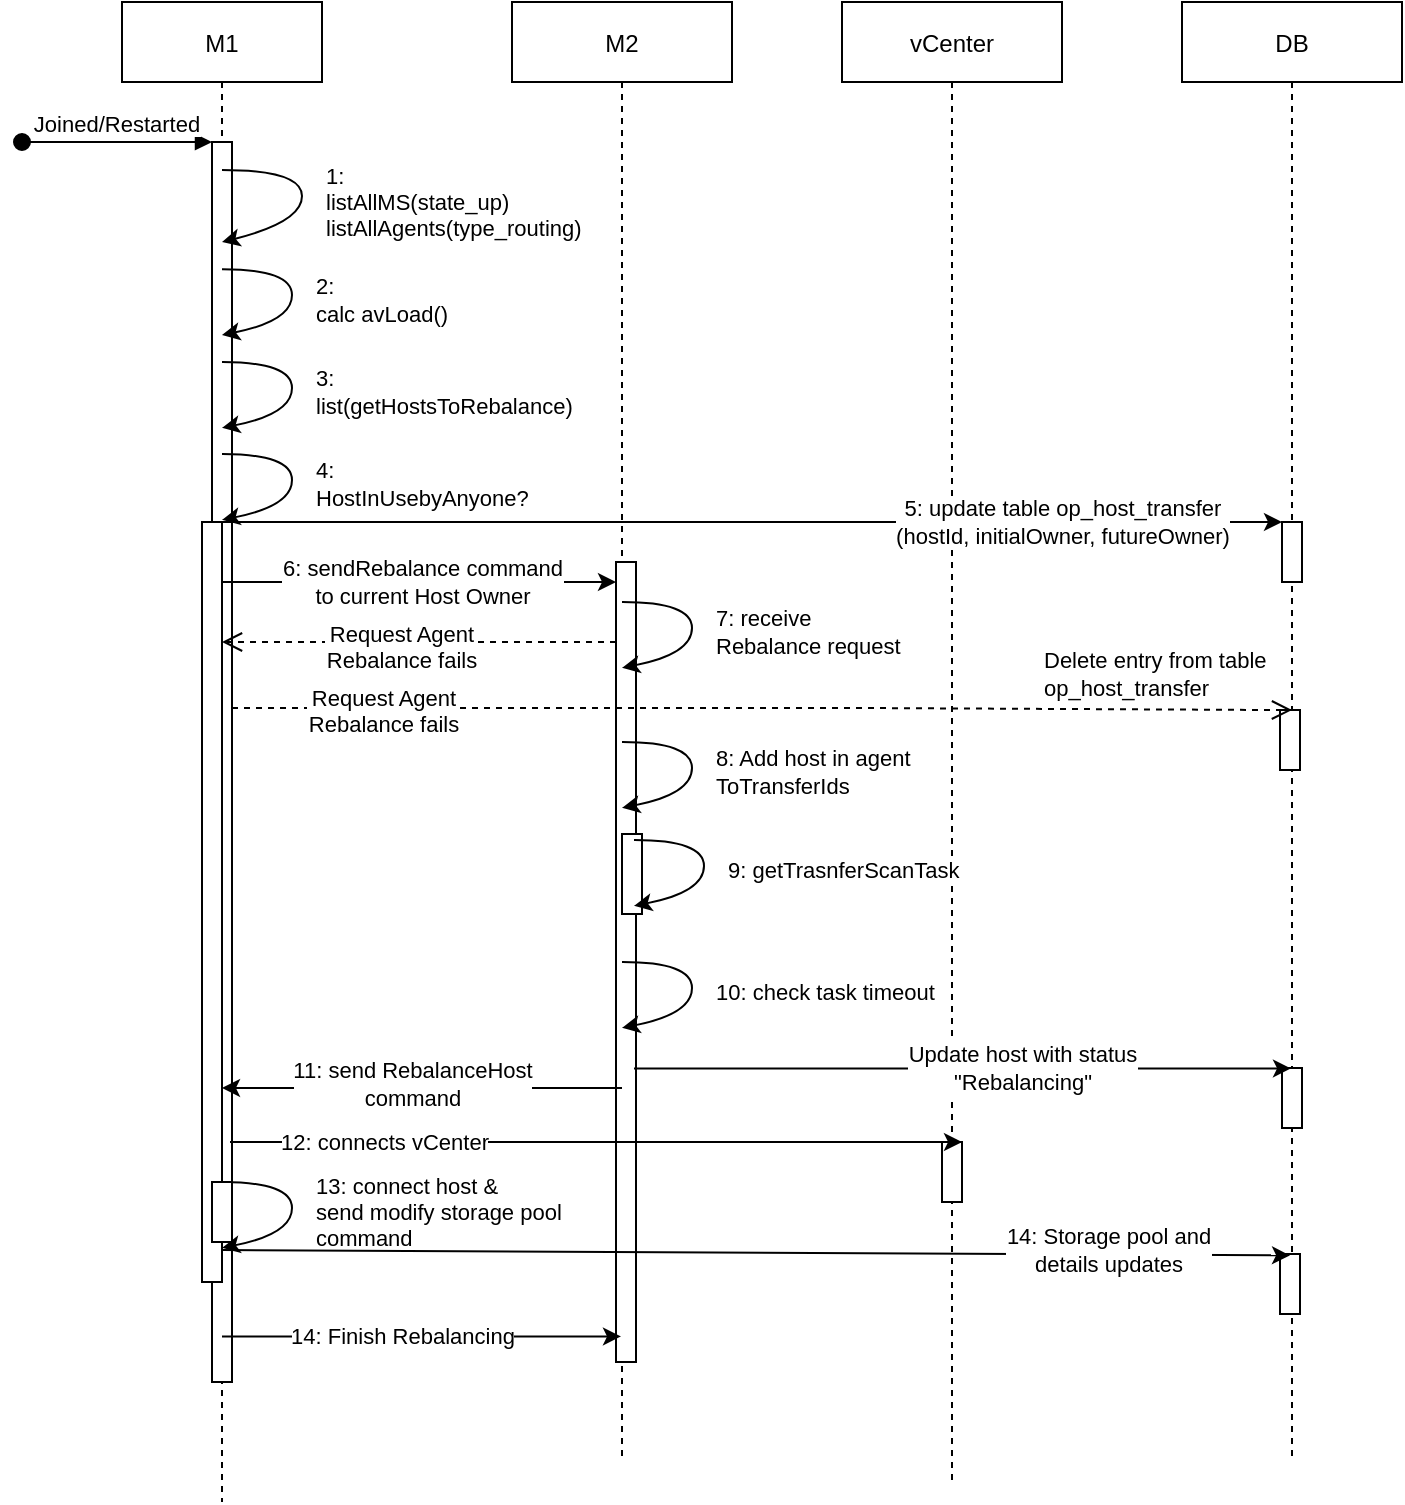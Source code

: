 <mxfile version="14.9.6" type="github" pages="4">
  <diagram id="Cs8VYSzviX3HukUYh3YY" name="Sequence">
    <mxGraphModel dx="782" dy="468" grid="1" gridSize="10" guides="1" tooltips="1" connect="1" arrows="1" fold="1" page="1" pageScale="1" pageWidth="1400" pageHeight="850" math="0" shadow="0">
      <root>
        <mxCell id="0" />
        <mxCell id="1" parent="0" />
        <mxCell id="5A1ssLU1VLZ0-FPkcArc-1" value="M1" style="shape=umlLifeline;perimeter=lifelinePerimeter;container=1;collapsible=0;recursiveResize=0;rounded=0;shadow=0;strokeWidth=1;" parent="1" vertex="1">
          <mxGeometry x="120" y="80" width="100" height="750" as="geometry" />
        </mxCell>
        <mxCell id="5A1ssLU1VLZ0-FPkcArc-2" value="" style="points=[];perimeter=orthogonalPerimeter;rounded=0;shadow=0;strokeWidth=1;" parent="5A1ssLU1VLZ0-FPkcArc-1" vertex="1">
          <mxGeometry x="45" y="70" width="10" height="620" as="geometry" />
        </mxCell>
        <mxCell id="5A1ssLU1VLZ0-FPkcArc-3" value="Joined/Restarted" style="verticalAlign=bottom;startArrow=oval;endArrow=block;startSize=8;shadow=0;strokeWidth=1;" parent="5A1ssLU1VLZ0-FPkcArc-1" target="5A1ssLU1VLZ0-FPkcArc-2" edge="1">
          <mxGeometry relative="1" as="geometry">
            <mxPoint x="-50" y="70" as="sourcePoint" />
          </mxGeometry>
        </mxCell>
        <mxCell id="5A1ssLU1VLZ0-FPkcArc-14" value="" style="curved=1;endArrow=classic;html=1;" parent="5A1ssLU1VLZ0-FPkcArc-1" edge="1">
          <mxGeometry width="50" height="50" relative="1" as="geometry">
            <mxPoint x="50" y="84" as="sourcePoint" />
            <mxPoint x="50" y="120" as="targetPoint" />
            <Array as="points">
              <mxPoint x="90" y="84" />
              <mxPoint x="90" y="110" />
            </Array>
          </mxGeometry>
        </mxCell>
        <mxCell id="5A1ssLU1VLZ0-FPkcArc-16" value="1:&lt;br&gt;&lt;div&gt;listAllMS(state_up)&lt;/div&gt;&lt;div&gt;listAllAgents(type_routing)&lt;/div&gt;" style="edgeLabel;html=1;align=left;verticalAlign=middle;resizable=0;points=[];" parent="5A1ssLU1VLZ0-FPkcArc-14" vertex="1" connectable="0">
          <mxGeometry x="0.034" y="1" relative="1" as="geometry">
            <mxPoint x="9" as="offset" />
          </mxGeometry>
        </mxCell>
        <mxCell id="5A1ssLU1VLZ0-FPkcArc-5" value="M2" style="shape=umlLifeline;perimeter=lifelinePerimeter;container=1;collapsible=0;recursiveResize=0;rounded=0;shadow=0;strokeWidth=1;" parent="1" vertex="1">
          <mxGeometry x="315" y="80" width="110" height="730" as="geometry" />
        </mxCell>
        <mxCell id="5A1ssLU1VLZ0-FPkcArc-6" value="" style="points=[];perimeter=orthogonalPerimeter;rounded=0;shadow=0;strokeWidth=1;" parent="5A1ssLU1VLZ0-FPkcArc-5" vertex="1">
          <mxGeometry x="52" y="280" width="10" height="400" as="geometry" />
        </mxCell>
        <mxCell id="5A1ssLU1VLZ0-FPkcArc-9" value="vCenter" style="shape=umlLifeline;perimeter=lifelinePerimeter;container=1;collapsible=0;recursiveResize=0;rounded=0;shadow=0;strokeWidth=1;" parent="1" vertex="1">
          <mxGeometry x="480" y="80" width="110" height="740" as="geometry" />
        </mxCell>
        <mxCell id="5A1ssLU1VLZ0-FPkcArc-10" value="" style="points=[];perimeter=orthogonalPerimeter;rounded=0;shadow=0;strokeWidth=1;" parent="5A1ssLU1VLZ0-FPkcArc-9" vertex="1">
          <mxGeometry x="50" y="570" width="10" height="30" as="geometry" />
        </mxCell>
        <mxCell id="5A1ssLU1VLZ0-FPkcArc-13" value="Request Agent &#xa;Rebalance fails" style="verticalAlign=bottom;endArrow=open;dashed=1;endSize=8;shadow=0;strokeWidth=1;entryX=0.5;entryY=0.595;entryDx=0;entryDy=0;entryPerimeter=0;" parent="1" edge="1">
          <mxGeometry x="0.086" y="18" relative="1" as="geometry">
            <mxPoint x="170" y="400.0" as="targetPoint" />
            <mxPoint x="367" y="400.0" as="sourcePoint" />
            <Array as="points" />
            <mxPoint as="offset" />
          </mxGeometry>
        </mxCell>
        <mxCell id="5A1ssLU1VLZ0-FPkcArc-17" value="" style="curved=1;endArrow=classic;html=1;exitX=1;exitY=0.074;exitDx=0;exitDy=0;exitPerimeter=0;entryX=1;entryY=0.247;entryDx=0;entryDy=0;entryPerimeter=0;" parent="1" edge="1">
          <mxGeometry width="50" height="50" relative="1" as="geometry">
            <mxPoint x="170" y="213.6" as="sourcePoint" />
            <mxPoint x="170" y="246.47" as="targetPoint" />
            <Array as="points">
              <mxPoint x="205" y="213.54" />
              <mxPoint x="205" y="239.54" />
            </Array>
          </mxGeometry>
        </mxCell>
        <mxCell id="5A1ssLU1VLZ0-FPkcArc-18" value="2:&lt;br&gt;calc avLoad()" style="edgeLabel;html=1;align=left;verticalAlign=middle;resizable=0;points=[];" parent="5A1ssLU1VLZ0-FPkcArc-17" vertex="1" connectable="0">
          <mxGeometry x="0.034" y="1" relative="1" as="geometry">
            <mxPoint x="9" as="offset" />
          </mxGeometry>
        </mxCell>
        <mxCell id="5A1ssLU1VLZ0-FPkcArc-19" value="" style="curved=1;endArrow=classic;html=1;exitX=1;exitY=0.074;exitDx=0;exitDy=0;exitPerimeter=0;entryX=1;entryY=0.247;entryDx=0;entryDy=0;entryPerimeter=0;" parent="1" edge="1">
          <mxGeometry width="50" height="50" relative="1" as="geometry">
            <mxPoint x="170" y="260.06" as="sourcePoint" />
            <mxPoint x="170" y="292.93" as="targetPoint" />
            <Array as="points">
              <mxPoint x="205" y="260" />
              <mxPoint x="205" y="286" />
            </Array>
          </mxGeometry>
        </mxCell>
        <mxCell id="5A1ssLU1VLZ0-FPkcArc-20" value="3:&lt;br&gt;list(getHostsToRebalance)" style="edgeLabel;html=1;align=left;verticalAlign=middle;resizable=0;points=[];" parent="5A1ssLU1VLZ0-FPkcArc-19" vertex="1" connectable="0">
          <mxGeometry x="0.034" y="1" relative="1" as="geometry">
            <mxPoint x="9" as="offset" />
          </mxGeometry>
        </mxCell>
        <mxCell id="5A1ssLU1VLZ0-FPkcArc-22" value="" style="curved=1;endArrow=classic;html=1;exitX=1;exitY=0.074;exitDx=0;exitDy=0;exitPerimeter=0;entryX=1;entryY=0.247;entryDx=0;entryDy=0;entryPerimeter=0;" parent="1" edge="1">
          <mxGeometry width="50" height="50" relative="1" as="geometry">
            <mxPoint x="170" y="306.06" as="sourcePoint" />
            <mxPoint x="170" y="338.93" as="targetPoint" />
            <Array as="points">
              <mxPoint x="205" y="306" />
              <mxPoint x="205" y="332" />
            </Array>
          </mxGeometry>
        </mxCell>
        <mxCell id="5A1ssLU1VLZ0-FPkcArc-23" value="4:&lt;br&gt;HostInUsebyAnyone?" style="edgeLabel;html=1;align=left;verticalAlign=middle;resizable=0;points=[];" parent="5A1ssLU1VLZ0-FPkcArc-22" vertex="1" connectable="0">
          <mxGeometry x="0.034" y="1" relative="1" as="geometry">
            <mxPoint x="9" as="offset" />
          </mxGeometry>
        </mxCell>
        <mxCell id="5A1ssLU1VLZ0-FPkcArc-24" value="" style="endArrow=classic;html=1;" parent="1" edge="1">
          <mxGeometry width="50" height="50" relative="1" as="geometry">
            <mxPoint x="170" y="340" as="sourcePoint" />
            <mxPoint x="700" y="340" as="targetPoint" />
          </mxGeometry>
        </mxCell>
        <mxCell id="5A1ssLU1VLZ0-FPkcArc-28" value="5: update table op_host_transfer&lt;br&gt;(hostId, initialOwner, futureOwner)" style="edgeLabel;html=1;align=center;verticalAlign=middle;resizable=0;points=[];" parent="5A1ssLU1VLZ0-FPkcArc-24" vertex="1" connectable="0">
          <mxGeometry x="0.215" y="-1" relative="1" as="geometry">
            <mxPoint x="98" y="-1" as="offset" />
          </mxGeometry>
        </mxCell>
        <mxCell id="5A1ssLU1VLZ0-FPkcArc-25" value="DB" style="shape=umlLifeline;perimeter=lifelinePerimeter;container=1;collapsible=0;recursiveResize=0;rounded=0;shadow=0;strokeWidth=1;" parent="1" vertex="1">
          <mxGeometry x="650" y="80" width="110" height="730" as="geometry" />
        </mxCell>
        <mxCell id="5A1ssLU1VLZ0-FPkcArc-26" value="" style="points=[];perimeter=orthogonalPerimeter;rounded=0;shadow=0;strokeWidth=1;" parent="5A1ssLU1VLZ0-FPkcArc-25" vertex="1">
          <mxGeometry x="50" y="260" width="10" height="30" as="geometry" />
        </mxCell>
        <mxCell id="QSFnijiLsQs1CvgIc9NO-3" value="" style="points=[];perimeter=orthogonalPerimeter;rounded=0;shadow=0;strokeWidth=1;" parent="5A1ssLU1VLZ0-FPkcArc-25" vertex="1">
          <mxGeometry x="49" y="626" width="10" height="30" as="geometry" />
        </mxCell>
        <mxCell id="5A1ssLU1VLZ0-FPkcArc-29" value="" style="endArrow=classic;html=1;" parent="1" target="5A1ssLU1VLZ0-FPkcArc-6" edge="1">
          <mxGeometry width="50" height="50" relative="1" as="geometry">
            <mxPoint x="170" y="370" as="sourcePoint" />
            <mxPoint x="520" y="360" as="targetPoint" />
          </mxGeometry>
        </mxCell>
        <mxCell id="5A1ssLU1VLZ0-FPkcArc-30" value="6: sendRebalance command &lt;br&gt;to current Host Owner" style="edgeLabel;html=1;align=center;verticalAlign=middle;resizable=0;points=[];" parent="5A1ssLU1VLZ0-FPkcArc-29" vertex="1" connectable="0">
          <mxGeometry x="0.215" y="-1" relative="1" as="geometry">
            <mxPoint x="-20" y="-1" as="offset" />
          </mxGeometry>
        </mxCell>
        <mxCell id="5A1ssLU1VLZ0-FPkcArc-31" value="" style="curved=1;endArrow=classic;html=1;exitX=1;exitY=0.074;exitDx=0;exitDy=0;exitPerimeter=0;entryX=1;entryY=0.247;entryDx=0;entryDy=0;entryPerimeter=0;" parent="1" edge="1">
          <mxGeometry width="50" height="50" relative="1" as="geometry">
            <mxPoint x="370" y="380.06" as="sourcePoint" />
            <mxPoint x="370" y="412.93" as="targetPoint" />
            <Array as="points">
              <mxPoint x="405" y="380" />
              <mxPoint x="405" y="406" />
            </Array>
          </mxGeometry>
        </mxCell>
        <mxCell id="5A1ssLU1VLZ0-FPkcArc-32" value="7: receive &lt;br&gt;Rebalance request" style="edgeLabel;html=1;align=left;verticalAlign=middle;resizable=0;points=[];" parent="5A1ssLU1VLZ0-FPkcArc-31" vertex="1" connectable="0">
          <mxGeometry x="0.034" y="1" relative="1" as="geometry">
            <mxPoint x="9" as="offset" />
          </mxGeometry>
        </mxCell>
        <mxCell id="5A1ssLU1VLZ0-FPkcArc-35" value="" style="curved=1;endArrow=classic;html=1;exitX=1;exitY=0.074;exitDx=0;exitDy=0;exitPerimeter=0;entryX=1;entryY=0.247;entryDx=0;entryDy=0;entryPerimeter=0;" parent="1" edge="1">
          <mxGeometry width="50" height="50" relative="1" as="geometry">
            <mxPoint x="370" y="450.06" as="sourcePoint" />
            <mxPoint x="370" y="482.93" as="targetPoint" />
            <Array as="points">
              <mxPoint x="405" y="450" />
              <mxPoint x="405" y="476" />
            </Array>
          </mxGeometry>
        </mxCell>
        <mxCell id="5A1ssLU1VLZ0-FPkcArc-36" value="8: Add host in agent&lt;br&gt;ToTransferIds" style="edgeLabel;html=1;align=left;verticalAlign=middle;resizable=0;points=[];" parent="5A1ssLU1VLZ0-FPkcArc-35" vertex="1" connectable="0">
          <mxGeometry x="0.034" y="1" relative="1" as="geometry">
            <mxPoint x="9" as="offset" />
          </mxGeometry>
        </mxCell>
        <mxCell id="5A1ssLU1VLZ0-FPkcArc-39" value="" style="points=[];perimeter=orthogonalPerimeter;rounded=0;shadow=0;strokeWidth=1;" parent="1" vertex="1">
          <mxGeometry x="370" y="496" width="10" height="40" as="geometry" />
        </mxCell>
        <mxCell id="5A1ssLU1VLZ0-FPkcArc-37" value="" style="curved=1;endArrow=classic;html=1;exitX=1;exitY=0.074;exitDx=0;exitDy=0;exitPerimeter=0;entryX=1;entryY=0.247;entryDx=0;entryDy=0;entryPerimeter=0;" parent="1" edge="1">
          <mxGeometry width="50" height="50" relative="1" as="geometry">
            <mxPoint x="370" y="560.06" as="sourcePoint" />
            <mxPoint x="370" y="592.93" as="targetPoint" />
            <Array as="points">
              <mxPoint x="405" y="560" />
              <mxPoint x="405" y="586" />
            </Array>
          </mxGeometry>
        </mxCell>
        <mxCell id="5A1ssLU1VLZ0-FPkcArc-38" value="10: check task timeout" style="edgeLabel;html=1;align=left;verticalAlign=middle;resizable=0;points=[];" parent="5A1ssLU1VLZ0-FPkcArc-37" vertex="1" connectable="0">
          <mxGeometry x="0.034" y="1" relative="1" as="geometry">
            <mxPoint x="9" as="offset" />
          </mxGeometry>
        </mxCell>
        <mxCell id="5A1ssLU1VLZ0-FPkcArc-40" value="" style="curved=1;endArrow=classic;html=1;exitX=1;exitY=0.074;exitDx=0;exitDy=0;exitPerimeter=0;entryX=1;entryY=0.247;entryDx=0;entryDy=0;entryPerimeter=0;" parent="1" edge="1">
          <mxGeometry width="50" height="50" relative="1" as="geometry">
            <mxPoint x="376" y="499.06" as="sourcePoint" />
            <mxPoint x="376" y="531.93" as="targetPoint" />
            <Array as="points">
              <mxPoint x="411" y="499" />
              <mxPoint x="411" y="525" />
            </Array>
          </mxGeometry>
        </mxCell>
        <mxCell id="5A1ssLU1VLZ0-FPkcArc-41" value="9: getTrasnferScanTask" style="edgeLabel;html=1;align=left;verticalAlign=middle;resizable=0;points=[];" parent="5A1ssLU1VLZ0-FPkcArc-40" vertex="1" connectable="0">
          <mxGeometry x="0.034" y="1" relative="1" as="geometry">
            <mxPoint x="9" as="offset" />
          </mxGeometry>
        </mxCell>
        <mxCell id="5A1ssLU1VLZ0-FPkcArc-46" value="" style="endArrow=classic;html=1;" parent="1" edge="1">
          <mxGeometry width="50" height="50" relative="1" as="geometry">
            <mxPoint x="370" y="623" as="sourcePoint" />
            <mxPoint x="170" y="623" as="targetPoint" />
          </mxGeometry>
        </mxCell>
        <mxCell id="5A1ssLU1VLZ0-FPkcArc-47" value="11: send RebalanceHost &lt;br&gt;command" style="edgeLabel;html=1;align=center;verticalAlign=middle;resizable=0;points=[];" parent="5A1ssLU1VLZ0-FPkcArc-46" vertex="1" connectable="0">
          <mxGeometry x="0.215" y="-1" relative="1" as="geometry">
            <mxPoint x="16" y="-1" as="offset" />
          </mxGeometry>
        </mxCell>
        <mxCell id="5A1ssLU1VLZ0-FPkcArc-48" value="" style="endArrow=classic;html=1;entryX=1;entryY=0;entryDx=0;entryDy=0;entryPerimeter=0;" parent="1" target="5A1ssLU1VLZ0-FPkcArc-10" edge="1">
          <mxGeometry width="50" height="50" relative="1" as="geometry">
            <mxPoint x="174" y="650" as="sourcePoint" />
            <mxPoint x="180" y="633" as="targetPoint" />
          </mxGeometry>
        </mxCell>
        <mxCell id="5A1ssLU1VLZ0-FPkcArc-49" value="12: connects vCenter" style="edgeLabel;html=1;align=center;verticalAlign=middle;resizable=0;points=[];" parent="5A1ssLU1VLZ0-FPkcArc-48" vertex="1" connectable="0">
          <mxGeometry x="0.215" y="-1" relative="1" as="geometry">
            <mxPoint x="-146" y="-1" as="offset" />
          </mxGeometry>
        </mxCell>
        <mxCell id="5A1ssLU1VLZ0-FPkcArc-51" value="" style="curved=1;endArrow=classic;html=1;exitX=1;exitY=0.074;exitDx=0;exitDy=0;exitPerimeter=0;entryX=1;entryY=0.247;entryDx=0;entryDy=0;entryPerimeter=0;" parent="1" edge="1">
          <mxGeometry width="50" height="50" relative="1" as="geometry">
            <mxPoint x="170" y="670.06" as="sourcePoint" />
            <mxPoint x="170" y="702.93" as="targetPoint" />
            <Array as="points">
              <mxPoint x="205" y="670" />
              <mxPoint x="205" y="696" />
            </Array>
          </mxGeometry>
        </mxCell>
        <mxCell id="5A1ssLU1VLZ0-FPkcArc-52" value="13: connect host &amp;amp; &lt;br&gt;send modify storage pool&lt;br&gt;command" style="edgeLabel;html=1;align=left;verticalAlign=middle;resizable=0;points=[];" parent="5A1ssLU1VLZ0-FPkcArc-51" vertex="1" connectable="0">
          <mxGeometry x="0.034" y="1" relative="1" as="geometry">
            <mxPoint x="9" as="offset" />
          </mxGeometry>
        </mxCell>
        <mxCell id="5A1ssLU1VLZ0-FPkcArc-53" value="" style="endArrow=classic;html=1;exitX=0.5;exitY=0.881;exitDx=0;exitDy=0;exitPerimeter=0;" parent="1" edge="1">
          <mxGeometry width="50" height="50" relative="1" as="geometry">
            <mxPoint x="170" y="747.22" as="sourcePoint" />
            <mxPoint x="369.5" y="747.22" as="targetPoint" />
          </mxGeometry>
        </mxCell>
        <mxCell id="5A1ssLU1VLZ0-FPkcArc-54" value="14: Finish Rebalancing" style="edgeLabel;html=1;align=center;verticalAlign=middle;resizable=0;points=[];" parent="5A1ssLU1VLZ0-FPkcArc-53" vertex="1" connectable="0">
          <mxGeometry x="0.215" y="-1" relative="1" as="geometry">
            <mxPoint x="-31" y="-1" as="offset" />
          </mxGeometry>
        </mxCell>
        <mxCell id="5A1ssLU1VLZ0-FPkcArc-57" value="" style="points=[];perimeter=orthogonalPerimeter;rounded=0;shadow=0;strokeWidth=1;" parent="1" vertex="1">
          <mxGeometry x="699" y="434" width="10" height="30" as="geometry" />
        </mxCell>
        <mxCell id="5A1ssLU1VLZ0-FPkcArc-58" value="" style="points=[];perimeter=orthogonalPerimeter;rounded=0;shadow=0;strokeWidth=1;" parent="1" vertex="1">
          <mxGeometry x="700" y="613" width="10" height="30" as="geometry" />
        </mxCell>
        <mxCell id="5A1ssLU1VLZ0-FPkcArc-42" value="" style="endArrow=classic;html=1;exitX=0.9;exitY=0.633;exitDx=0;exitDy=0;exitPerimeter=0;" parent="1" source="5A1ssLU1VLZ0-FPkcArc-6" target="5A1ssLU1VLZ0-FPkcArc-25" edge="1">
          <mxGeometry width="50" height="50" relative="1" as="geometry">
            <mxPoint x="180" y="350" as="sourcePoint" />
            <mxPoint x="710" y="350" as="targetPoint" />
          </mxGeometry>
        </mxCell>
        <mxCell id="5A1ssLU1VLZ0-FPkcArc-43" value="Update host with status&lt;br&gt;&quot;Rebalancing&quot;" style="edgeLabel;html=1;align=center;verticalAlign=middle;resizable=0;points=[];" parent="5A1ssLU1VLZ0-FPkcArc-42" vertex="1" connectable="0">
          <mxGeometry x="0.215" y="-1" relative="1" as="geometry">
            <mxPoint x="-6" y="-1" as="offset" />
          </mxGeometry>
        </mxCell>
        <mxCell id="5A1ssLU1VLZ0-FPkcArc-33" value="Request Agent &#xa;Rebalance fails" style="verticalAlign=bottom;endArrow=open;dashed=1;endSize=8;shadow=0;strokeWidth=1;entryX=0.5;entryY=0.485;entryDx=0;entryDy=0;entryPerimeter=0;" parent="1" source="5A1ssLU1VLZ0-FPkcArc-2" target="5A1ssLU1VLZ0-FPkcArc-25" edge="1">
          <mxGeometry x="-0.713" y="-17" relative="1" as="geometry">
            <mxPoint x="700" y="450" as="targetPoint" />
            <mxPoint x="377" y="410" as="sourcePoint" />
            <Array as="points">
              <mxPoint x="270" y="433" />
              <mxPoint x="350" y="433" />
              <mxPoint x="490" y="433" />
            </Array>
            <mxPoint as="offset" />
          </mxGeometry>
        </mxCell>
        <mxCell id="QSFnijiLsQs1CvgIc9NO-1" value="" style="endArrow=classic;html=1;entryX=0.491;entryY=0.853;entryDx=0;entryDy=0;entryPerimeter=0;" parent="1" edge="1">
          <mxGeometry width="50" height="50" relative="1" as="geometry">
            <mxPoint x="170" y="704" as="sourcePoint" />
            <mxPoint x="704.01" y="706.69" as="targetPoint" />
          </mxGeometry>
        </mxCell>
        <mxCell id="QSFnijiLsQs1CvgIc9NO-4" value="14: Storage pool and &lt;br&gt;details updates" style="edgeLabel;html=1;align=center;verticalAlign=middle;resizable=0;points=[];" parent="QSFnijiLsQs1CvgIc9NO-1" vertex="1" connectable="0">
          <mxGeometry x="0.659" y="2" relative="1" as="geometry">
            <mxPoint as="offset" />
          </mxGeometry>
        </mxCell>
        <mxCell id="QSFnijiLsQs1CvgIc9NO-5" value="" style="points=[];perimeter=orthogonalPerimeter;rounded=0;shadow=0;strokeWidth=1;" parent="1" vertex="1">
          <mxGeometry x="160" y="340" width="10" height="380" as="geometry" />
        </mxCell>
        <mxCell id="QSFnijiLsQs1CvgIc9NO-6" value="" style="points=[];perimeter=orthogonalPerimeter;rounded=0;shadow=0;strokeWidth=1;" parent="1" vertex="1">
          <mxGeometry x="165" y="670" width="10" height="30" as="geometry" />
        </mxCell>
        <mxCell id="PzGKEiki0Doc0siu71Vs-1" value="&lt;br&gt;" style="edgeLabel;html=1;align=center;verticalAlign=middle;resizable=0;points=[];" vertex="1" connectable="0" parent="1">
          <mxGeometry x="610" y="340" as="geometry">
            <mxPoint x="4" y="76" as="offset" />
          </mxGeometry>
        </mxCell>
        <mxCell id="PzGKEiki0Doc0siu71Vs-2" value="&lt;span style=&quot;color: rgb(0, 0, 0); font-family: helvetica; font-size: 11px; font-style: normal; font-weight: 400; letter-spacing: normal; text-align: center; text-indent: 0px; text-transform: none; word-spacing: 0px; background-color: rgb(255, 255, 255); display: inline; float: none;&quot;&gt;Delete entry from table op_host_transfer&lt;/span&gt;" style="text;whiteSpace=wrap;html=1;" vertex="1" parent="1">
          <mxGeometry x="579" y="395" width="120" height="30" as="geometry" />
        </mxCell>
      </root>
    </mxGraphModel>
  </diagram>
  <diagram id="81wG0u43Nt1SA9oSTCDu" name="VMWare_ContextInit">
    <mxGraphModel dx="782" dy="468" grid="1" gridSize="10" guides="1" tooltips="1" connect="1" arrows="1" fold="1" page="1" pageScale="1" pageWidth="1400" pageHeight="850" math="0" shadow="0">
      <root>
        <mxCell id="Qm06ELZwk0Wj_IMWL63B-0" />
        <mxCell id="Qm06ELZwk0Wj_IMWL63B-1" parent="Qm06ELZwk0Wj_IMWL63B-0" />
        <mxCell id="Qm06ELZwk0Wj_IMWL63B-2" value="M1" style="shape=umlLifeline;perimeter=lifelinePerimeter;container=1;collapsible=0;recursiveResize=0;rounded=0;shadow=0;strokeWidth=1;" parent="Qm06ELZwk0Wj_IMWL63B-1" vertex="1">
          <mxGeometry x="120" y="80" width="100" height="750" as="geometry" />
        </mxCell>
        <mxCell id="Qm06ELZwk0Wj_IMWL63B-3" value="" style="points=[];perimeter=orthogonalPerimeter;rounded=0;shadow=0;strokeWidth=1;" parent="Qm06ELZwk0Wj_IMWL63B-2" vertex="1">
          <mxGeometry x="45" y="70" width="10" height="620" as="geometry" />
        </mxCell>
        <mxCell id="Qm06ELZwk0Wj_IMWL63B-4" value="Joined/Restarted" style="verticalAlign=bottom;startArrow=oval;endArrow=block;startSize=8;shadow=0;strokeWidth=1;" parent="Qm06ELZwk0Wj_IMWL63B-2" target="Qm06ELZwk0Wj_IMWL63B-3" edge="1">
          <mxGeometry relative="1" as="geometry">
            <mxPoint x="-50" y="70" as="sourcePoint" />
          </mxGeometry>
        </mxCell>
        <mxCell id="Qm06ELZwk0Wj_IMWL63B-5" value="" style="curved=1;endArrow=classic;html=1;" parent="Qm06ELZwk0Wj_IMWL63B-2" edge="1">
          <mxGeometry width="50" height="50" relative="1" as="geometry">
            <mxPoint x="50" y="84" as="sourcePoint" />
            <mxPoint x="50" y="120" as="targetPoint" />
            <Array as="points">
              <mxPoint x="90" y="84" />
              <mxPoint x="90" y="110" />
            </Array>
          </mxGeometry>
        </mxCell>
        <mxCell id="Qm06ELZwk0Wj_IMWL63B-6" value="1:&lt;br&gt;&lt;div&gt;listAllMS(state_up)&lt;/div&gt;&lt;div&gt;listAllAgents(type_routing)&lt;/div&gt;" style="edgeLabel;html=1;align=left;verticalAlign=middle;resizable=0;points=[];" parent="Qm06ELZwk0Wj_IMWL63B-5" vertex="1" connectable="0">
          <mxGeometry x="0.034" y="1" relative="1" as="geometry">
            <mxPoint x="9" as="offset" />
          </mxGeometry>
        </mxCell>
        <mxCell id="Qm06ELZwk0Wj_IMWL63B-7" value="M2" style="shape=umlLifeline;perimeter=lifelinePerimeter;container=1;collapsible=0;recursiveResize=0;rounded=0;shadow=0;strokeWidth=1;" parent="Qm06ELZwk0Wj_IMWL63B-1" vertex="1">
          <mxGeometry x="315" y="80" width="110" height="730" as="geometry" />
        </mxCell>
        <mxCell id="Qm06ELZwk0Wj_IMWL63B-8" value="" style="points=[];perimeter=orthogonalPerimeter;rounded=0;shadow=0;strokeWidth=1;" parent="Qm06ELZwk0Wj_IMWL63B-7" vertex="1">
          <mxGeometry x="52" y="280" width="10" height="400" as="geometry" />
        </mxCell>
        <mxCell id="Qm06ELZwk0Wj_IMWL63B-9" value="vCenter" style="shape=umlLifeline;perimeter=lifelinePerimeter;container=1;collapsible=0;recursiveResize=0;rounded=0;shadow=0;strokeWidth=1;" parent="Qm06ELZwk0Wj_IMWL63B-1" vertex="1">
          <mxGeometry x="480" y="80" width="110" height="740" as="geometry" />
        </mxCell>
        <mxCell id="Qm06ELZwk0Wj_IMWL63B-10" value="" style="points=[];perimeter=orthogonalPerimeter;rounded=0;shadow=0;strokeWidth=1;fillColor=#FF0000;" parent="Qm06ELZwk0Wj_IMWL63B-9" vertex="1">
          <mxGeometry x="50" y="570" width="10" height="30" as="geometry" />
        </mxCell>
        <mxCell id="Qm06ELZwk0Wj_IMWL63B-11" value="Request Agent &#xa;Rebalance fails" style="verticalAlign=bottom;endArrow=open;dashed=1;endSize=8;shadow=0;strokeWidth=1;entryX=0.5;entryY=0.595;entryDx=0;entryDy=0;entryPerimeter=0;" parent="Qm06ELZwk0Wj_IMWL63B-1" edge="1">
          <mxGeometry x="0.086" y="18" relative="1" as="geometry">
            <mxPoint x="170" y="400.0" as="targetPoint" />
            <mxPoint x="367" y="400.0" as="sourcePoint" />
            <Array as="points" />
            <mxPoint as="offset" />
          </mxGeometry>
        </mxCell>
        <mxCell id="Qm06ELZwk0Wj_IMWL63B-12" value="" style="curved=1;endArrow=classic;html=1;exitX=1;exitY=0.074;exitDx=0;exitDy=0;exitPerimeter=0;entryX=1;entryY=0.247;entryDx=0;entryDy=0;entryPerimeter=0;" parent="Qm06ELZwk0Wj_IMWL63B-1" edge="1">
          <mxGeometry width="50" height="50" relative="1" as="geometry">
            <mxPoint x="170" y="213.6" as="sourcePoint" />
            <mxPoint x="170" y="246.47" as="targetPoint" />
            <Array as="points">
              <mxPoint x="205" y="213.54" />
              <mxPoint x="205" y="239.54" />
            </Array>
          </mxGeometry>
        </mxCell>
        <mxCell id="Qm06ELZwk0Wj_IMWL63B-13" value="2:&lt;br&gt;calc avLoad()" style="edgeLabel;html=1;align=left;verticalAlign=middle;resizable=0;points=[];" parent="Qm06ELZwk0Wj_IMWL63B-12" vertex="1" connectable="0">
          <mxGeometry x="0.034" y="1" relative="1" as="geometry">
            <mxPoint x="9" as="offset" />
          </mxGeometry>
        </mxCell>
        <mxCell id="Qm06ELZwk0Wj_IMWL63B-14" value="" style="curved=1;endArrow=classic;html=1;exitX=1;exitY=0.074;exitDx=0;exitDy=0;exitPerimeter=0;entryX=1;entryY=0.247;entryDx=0;entryDy=0;entryPerimeter=0;" parent="Qm06ELZwk0Wj_IMWL63B-1" edge="1">
          <mxGeometry width="50" height="50" relative="1" as="geometry">
            <mxPoint x="170" y="260.06" as="sourcePoint" />
            <mxPoint x="170" y="292.93" as="targetPoint" />
            <Array as="points">
              <mxPoint x="205" y="260" />
              <mxPoint x="205" y="286" />
            </Array>
          </mxGeometry>
        </mxCell>
        <mxCell id="Qm06ELZwk0Wj_IMWL63B-15" value="3:&lt;br&gt;list(getHostsToRebalance)" style="edgeLabel;html=1;align=left;verticalAlign=middle;resizable=0;points=[];" parent="Qm06ELZwk0Wj_IMWL63B-14" vertex="1" connectable="0">
          <mxGeometry x="0.034" y="1" relative="1" as="geometry">
            <mxPoint x="9" as="offset" />
          </mxGeometry>
        </mxCell>
        <mxCell id="Qm06ELZwk0Wj_IMWL63B-16" value="" style="curved=1;endArrow=classic;html=1;exitX=1;exitY=0.074;exitDx=0;exitDy=0;exitPerimeter=0;entryX=1;entryY=0.247;entryDx=0;entryDy=0;entryPerimeter=0;" parent="Qm06ELZwk0Wj_IMWL63B-1" edge="1">
          <mxGeometry width="50" height="50" relative="1" as="geometry">
            <mxPoint x="170" y="306.06" as="sourcePoint" />
            <mxPoint x="170" y="338.93" as="targetPoint" />
            <Array as="points">
              <mxPoint x="205" y="306" />
              <mxPoint x="205" y="332" />
            </Array>
          </mxGeometry>
        </mxCell>
        <mxCell id="Qm06ELZwk0Wj_IMWL63B-17" value="4:&lt;br&gt;HostInUsebyAnyone?" style="edgeLabel;html=1;align=left;verticalAlign=middle;resizable=0;points=[];" parent="Qm06ELZwk0Wj_IMWL63B-16" vertex="1" connectable="0">
          <mxGeometry x="0.034" y="1" relative="1" as="geometry">
            <mxPoint x="9" as="offset" />
          </mxGeometry>
        </mxCell>
        <mxCell id="Qm06ELZwk0Wj_IMWL63B-18" value="" style="endArrow=classic;html=1;" parent="Qm06ELZwk0Wj_IMWL63B-1" edge="1">
          <mxGeometry width="50" height="50" relative="1" as="geometry">
            <mxPoint x="170" y="340" as="sourcePoint" />
            <mxPoint x="700" y="340" as="targetPoint" />
          </mxGeometry>
        </mxCell>
        <mxCell id="Qm06ELZwk0Wj_IMWL63B-19" value="5: update table op_host_transfer&lt;br&gt;(hostId, initialOwner, futureOwner)" style="edgeLabel;html=1;align=center;verticalAlign=middle;resizable=0;points=[];" parent="Qm06ELZwk0Wj_IMWL63B-18" vertex="1" connectable="0">
          <mxGeometry x="0.215" y="-1" relative="1" as="geometry">
            <mxPoint x="98" y="-1" as="offset" />
          </mxGeometry>
        </mxCell>
        <mxCell id="Qm06ELZwk0Wj_IMWL63B-20" value="DB" style="shape=umlLifeline;perimeter=lifelinePerimeter;container=1;collapsible=0;recursiveResize=0;rounded=0;shadow=0;strokeWidth=1;" parent="Qm06ELZwk0Wj_IMWL63B-1" vertex="1">
          <mxGeometry x="650" y="80" width="110" height="730" as="geometry" />
        </mxCell>
        <mxCell id="Qm06ELZwk0Wj_IMWL63B-21" value="" style="points=[];perimeter=orthogonalPerimeter;rounded=0;shadow=0;strokeWidth=1;" parent="Qm06ELZwk0Wj_IMWL63B-20" vertex="1">
          <mxGeometry x="50" y="260" width="10" height="30" as="geometry" />
        </mxCell>
        <mxCell id="Qm06ELZwk0Wj_IMWL63B-22" value="" style="points=[];perimeter=orthogonalPerimeter;rounded=0;shadow=0;strokeWidth=1;" parent="Qm06ELZwk0Wj_IMWL63B-20" vertex="1">
          <mxGeometry x="49" y="626" width="10" height="30" as="geometry" />
        </mxCell>
        <mxCell id="Qm06ELZwk0Wj_IMWL63B-23" value="" style="endArrow=classic;html=1;" parent="Qm06ELZwk0Wj_IMWL63B-1" target="Qm06ELZwk0Wj_IMWL63B-8" edge="1">
          <mxGeometry width="50" height="50" relative="1" as="geometry">
            <mxPoint x="170" y="370" as="sourcePoint" />
            <mxPoint x="520" y="360" as="targetPoint" />
          </mxGeometry>
        </mxCell>
        <mxCell id="Qm06ELZwk0Wj_IMWL63B-24" value="6: sendRebalance command &lt;br&gt;to current Host Owner" style="edgeLabel;html=1;align=center;verticalAlign=middle;resizable=0;points=[];" parent="Qm06ELZwk0Wj_IMWL63B-23" vertex="1" connectable="0">
          <mxGeometry x="0.215" y="-1" relative="1" as="geometry">
            <mxPoint x="-20" y="-1" as="offset" />
          </mxGeometry>
        </mxCell>
        <mxCell id="Qm06ELZwk0Wj_IMWL63B-25" value="" style="curved=1;endArrow=classic;html=1;exitX=1;exitY=0.074;exitDx=0;exitDy=0;exitPerimeter=0;entryX=1;entryY=0.247;entryDx=0;entryDy=0;entryPerimeter=0;" parent="Qm06ELZwk0Wj_IMWL63B-1" edge="1">
          <mxGeometry width="50" height="50" relative="1" as="geometry">
            <mxPoint x="370" y="380.06" as="sourcePoint" />
            <mxPoint x="370" y="412.93" as="targetPoint" />
            <Array as="points">
              <mxPoint x="405" y="380" />
              <mxPoint x="405" y="406" />
            </Array>
          </mxGeometry>
        </mxCell>
        <mxCell id="Qm06ELZwk0Wj_IMWL63B-26" value="7: receive &lt;br&gt;Rebalance request" style="edgeLabel;html=1;align=left;verticalAlign=middle;resizable=0;points=[];" parent="Qm06ELZwk0Wj_IMWL63B-25" vertex="1" connectable="0">
          <mxGeometry x="0.034" y="1" relative="1" as="geometry">
            <mxPoint x="9" as="offset" />
          </mxGeometry>
        </mxCell>
        <mxCell id="Qm06ELZwk0Wj_IMWL63B-27" value="" style="curved=1;endArrow=classic;html=1;exitX=1;exitY=0.074;exitDx=0;exitDy=0;exitPerimeter=0;entryX=1;entryY=0.247;entryDx=0;entryDy=0;entryPerimeter=0;" parent="Qm06ELZwk0Wj_IMWL63B-1" edge="1">
          <mxGeometry width="50" height="50" relative="1" as="geometry">
            <mxPoint x="370" y="450.06" as="sourcePoint" />
            <mxPoint x="370" y="482.93" as="targetPoint" />
            <Array as="points">
              <mxPoint x="405" y="450" />
              <mxPoint x="405" y="476" />
            </Array>
          </mxGeometry>
        </mxCell>
        <mxCell id="Qm06ELZwk0Wj_IMWL63B-28" value="8: Add host in agent&lt;br&gt;ToTransferIds" style="edgeLabel;html=1;align=left;verticalAlign=middle;resizable=0;points=[];" parent="Qm06ELZwk0Wj_IMWL63B-27" vertex="1" connectable="0">
          <mxGeometry x="0.034" y="1" relative="1" as="geometry">
            <mxPoint x="9" as="offset" />
          </mxGeometry>
        </mxCell>
        <mxCell id="Qm06ELZwk0Wj_IMWL63B-29" value="" style="points=[];perimeter=orthogonalPerimeter;rounded=0;shadow=0;strokeWidth=1;" parent="Qm06ELZwk0Wj_IMWL63B-1" vertex="1">
          <mxGeometry x="370" y="496" width="10" height="40" as="geometry" />
        </mxCell>
        <mxCell id="Qm06ELZwk0Wj_IMWL63B-30" value="" style="curved=1;endArrow=classic;html=1;exitX=1;exitY=0.074;exitDx=0;exitDy=0;exitPerimeter=0;entryX=1;entryY=0.247;entryDx=0;entryDy=0;entryPerimeter=0;" parent="Qm06ELZwk0Wj_IMWL63B-1" edge="1">
          <mxGeometry width="50" height="50" relative="1" as="geometry">
            <mxPoint x="370" y="560.06" as="sourcePoint" />
            <mxPoint x="370" y="592.93" as="targetPoint" />
            <Array as="points">
              <mxPoint x="405" y="560" />
              <mxPoint x="405" y="586" />
            </Array>
          </mxGeometry>
        </mxCell>
        <mxCell id="Qm06ELZwk0Wj_IMWL63B-31" value="10: check task timeout" style="edgeLabel;html=1;align=left;verticalAlign=middle;resizable=0;points=[];" parent="Qm06ELZwk0Wj_IMWL63B-30" vertex="1" connectable="0">
          <mxGeometry x="0.034" y="1" relative="1" as="geometry">
            <mxPoint x="9" as="offset" />
          </mxGeometry>
        </mxCell>
        <mxCell id="Qm06ELZwk0Wj_IMWL63B-32" value="" style="curved=1;endArrow=classic;html=1;exitX=1;exitY=0.074;exitDx=0;exitDy=0;exitPerimeter=0;entryX=1;entryY=0.247;entryDx=0;entryDy=0;entryPerimeter=0;" parent="Qm06ELZwk0Wj_IMWL63B-1" edge="1">
          <mxGeometry width="50" height="50" relative="1" as="geometry">
            <mxPoint x="376" y="499.06" as="sourcePoint" />
            <mxPoint x="376" y="531.93" as="targetPoint" />
            <Array as="points">
              <mxPoint x="411" y="499" />
              <mxPoint x="411" y="525" />
            </Array>
          </mxGeometry>
        </mxCell>
        <mxCell id="Qm06ELZwk0Wj_IMWL63B-33" value="9: getTrasnferScanTask" style="edgeLabel;html=1;align=left;verticalAlign=middle;resizable=0;points=[];" parent="Qm06ELZwk0Wj_IMWL63B-32" vertex="1" connectable="0">
          <mxGeometry x="0.034" y="1" relative="1" as="geometry">
            <mxPoint x="9" as="offset" />
          </mxGeometry>
        </mxCell>
        <mxCell id="Qm06ELZwk0Wj_IMWL63B-34" value="" style="endArrow=classic;html=1;" parent="Qm06ELZwk0Wj_IMWL63B-1" edge="1">
          <mxGeometry width="50" height="50" relative="1" as="geometry">
            <mxPoint x="370" y="623" as="sourcePoint" />
            <mxPoint x="170" y="623" as="targetPoint" />
          </mxGeometry>
        </mxCell>
        <mxCell id="Qm06ELZwk0Wj_IMWL63B-35" value="11: send RebalanceHost &lt;br&gt;command" style="edgeLabel;html=1;align=center;verticalAlign=middle;resizable=0;points=[];" parent="Qm06ELZwk0Wj_IMWL63B-34" vertex="1" connectable="0">
          <mxGeometry x="0.215" y="-1" relative="1" as="geometry">
            <mxPoint x="16" y="-1" as="offset" />
          </mxGeometry>
        </mxCell>
        <mxCell id="Qm06ELZwk0Wj_IMWL63B-36" value="" style="endArrow=classic;html=1;entryX=1;entryY=0;entryDx=0;entryDy=0;entryPerimeter=0;" parent="Qm06ELZwk0Wj_IMWL63B-1" target="Qm06ELZwk0Wj_IMWL63B-10" edge="1">
          <mxGeometry width="50" height="50" relative="1" as="geometry">
            <mxPoint x="174" y="650" as="sourcePoint" />
            <mxPoint x="180" y="633" as="targetPoint" />
          </mxGeometry>
        </mxCell>
        <mxCell id="Qm06ELZwk0Wj_IMWL63B-37" value="12: connects vCenter" style="edgeLabel;html=1;align=center;verticalAlign=middle;resizable=0;points=[];" parent="Qm06ELZwk0Wj_IMWL63B-36" vertex="1" connectable="0">
          <mxGeometry x="0.215" y="-1" relative="1" as="geometry">
            <mxPoint x="-146" y="-1" as="offset" />
          </mxGeometry>
        </mxCell>
        <mxCell id="Qm06ELZwk0Wj_IMWL63B-38" value="" style="curved=1;endArrow=classic;html=1;exitX=1;exitY=0.074;exitDx=0;exitDy=0;exitPerimeter=0;entryX=1;entryY=0.247;entryDx=0;entryDy=0;entryPerimeter=0;" parent="Qm06ELZwk0Wj_IMWL63B-1" edge="1">
          <mxGeometry width="50" height="50" relative="1" as="geometry">
            <mxPoint x="170" y="670.06" as="sourcePoint" />
            <mxPoint x="170" y="702.93" as="targetPoint" />
            <Array as="points">
              <mxPoint x="205" y="670" />
              <mxPoint x="205" y="696" />
            </Array>
          </mxGeometry>
        </mxCell>
        <mxCell id="Qm06ELZwk0Wj_IMWL63B-39" value="13: connect host &amp;amp; &lt;br&gt;send modify storage pool&lt;br&gt;command" style="edgeLabel;html=1;align=left;verticalAlign=middle;resizable=0;points=[];" parent="Qm06ELZwk0Wj_IMWL63B-38" vertex="1" connectable="0">
          <mxGeometry x="0.034" y="1" relative="1" as="geometry">
            <mxPoint x="9" as="offset" />
          </mxGeometry>
        </mxCell>
        <mxCell id="Qm06ELZwk0Wj_IMWL63B-40" value="" style="endArrow=classic;html=1;exitX=0.5;exitY=0.881;exitDx=0;exitDy=0;exitPerimeter=0;" parent="Qm06ELZwk0Wj_IMWL63B-1" edge="1">
          <mxGeometry width="50" height="50" relative="1" as="geometry">
            <mxPoint x="170" y="747.22" as="sourcePoint" />
            <mxPoint x="369.5" y="747.22" as="targetPoint" />
          </mxGeometry>
        </mxCell>
        <mxCell id="Qm06ELZwk0Wj_IMWL63B-41" value="14: Finish Rebalancing" style="edgeLabel;html=1;align=center;verticalAlign=middle;resizable=0;points=[];" parent="Qm06ELZwk0Wj_IMWL63B-40" vertex="1" connectable="0">
          <mxGeometry x="0.215" y="-1" relative="1" as="geometry">
            <mxPoint x="-31" y="-1" as="offset" />
          </mxGeometry>
        </mxCell>
        <mxCell id="Qm06ELZwk0Wj_IMWL63B-42" value="" style="points=[];perimeter=orthogonalPerimeter;rounded=0;shadow=0;strokeWidth=1;" parent="Qm06ELZwk0Wj_IMWL63B-1" vertex="1">
          <mxGeometry x="699" y="434" width="10" height="30" as="geometry" />
        </mxCell>
        <mxCell id="Qm06ELZwk0Wj_IMWL63B-43" value="" style="points=[];perimeter=orthogonalPerimeter;rounded=0;shadow=0;strokeWidth=1;" parent="Qm06ELZwk0Wj_IMWL63B-1" vertex="1">
          <mxGeometry x="700" y="613" width="10" height="30" as="geometry" />
        </mxCell>
        <mxCell id="Qm06ELZwk0Wj_IMWL63B-44" value="" style="endArrow=classic;html=1;exitX=0.9;exitY=0.633;exitDx=0;exitDy=0;exitPerimeter=0;" parent="Qm06ELZwk0Wj_IMWL63B-1" source="Qm06ELZwk0Wj_IMWL63B-8" target="Qm06ELZwk0Wj_IMWL63B-20" edge="1">
          <mxGeometry width="50" height="50" relative="1" as="geometry">
            <mxPoint x="180" y="350" as="sourcePoint" />
            <mxPoint x="710" y="350" as="targetPoint" />
          </mxGeometry>
        </mxCell>
        <mxCell id="Qm06ELZwk0Wj_IMWL63B-45" value="Update host with status&lt;br&gt;&quot;Rebalancing&quot;" style="edgeLabel;html=1;align=center;verticalAlign=middle;resizable=0;points=[];" parent="Qm06ELZwk0Wj_IMWL63B-44" vertex="1" connectable="0">
          <mxGeometry x="0.215" y="-1" relative="1" as="geometry">
            <mxPoint x="-6" y="-1" as="offset" />
          </mxGeometry>
        </mxCell>
        <mxCell id="Qm06ELZwk0Wj_IMWL63B-46" value="Request Agent &#xa;Rebalance fails" style="verticalAlign=bottom;endArrow=open;dashed=1;endSize=8;shadow=0;strokeWidth=1;entryX=0.5;entryY=0.485;entryDx=0;entryDy=0;entryPerimeter=0;" parent="Qm06ELZwk0Wj_IMWL63B-1" source="Qm06ELZwk0Wj_IMWL63B-3" target="Qm06ELZwk0Wj_IMWL63B-20" edge="1">
          <mxGeometry x="-0.713" y="-17" relative="1" as="geometry">
            <mxPoint x="700" y="450" as="targetPoint" />
            <mxPoint x="377" y="410" as="sourcePoint" />
            <Array as="points">
              <mxPoint x="270" y="433" />
              <mxPoint x="350" y="433" />
              <mxPoint x="490" y="433" />
            </Array>
            <mxPoint as="offset" />
          </mxGeometry>
        </mxCell>
        <mxCell id="Qm06ELZwk0Wj_IMWL63B-47" value="" style="endArrow=classic;html=1;entryX=0.491;entryY=0.853;entryDx=0;entryDy=0;entryPerimeter=0;" parent="Qm06ELZwk0Wj_IMWL63B-1" edge="1">
          <mxGeometry width="50" height="50" relative="1" as="geometry">
            <mxPoint x="170" y="704" as="sourcePoint" />
            <mxPoint x="704.01" y="706.69" as="targetPoint" />
          </mxGeometry>
        </mxCell>
        <mxCell id="Qm06ELZwk0Wj_IMWL63B-48" value="14: Storage pool and &lt;br&gt;details updates" style="edgeLabel;html=1;align=center;verticalAlign=middle;resizable=0;points=[];" parent="Qm06ELZwk0Wj_IMWL63B-47" vertex="1" connectable="0">
          <mxGeometry x="0.659" y="2" relative="1" as="geometry">
            <mxPoint as="offset" />
          </mxGeometry>
        </mxCell>
        <mxCell id="Qm06ELZwk0Wj_IMWL63B-49" value="" style="points=[];perimeter=orthogonalPerimeter;rounded=0;shadow=0;strokeWidth=1;" parent="Qm06ELZwk0Wj_IMWL63B-1" vertex="1">
          <mxGeometry x="160" y="340" width="10" height="380" as="geometry" />
        </mxCell>
        <mxCell id="Qm06ELZwk0Wj_IMWL63B-50" value="" style="points=[];perimeter=orthogonalPerimeter;rounded=0;shadow=0;strokeWidth=1;" parent="Qm06ELZwk0Wj_IMWL63B-1" vertex="1">
          <mxGeometry x="165" y="670" width="10" height="30" as="geometry" />
        </mxCell>
        <mxCell id="Qm06ELZwk0Wj_IMWL63B-51" value="2019-May-20, &lt;br&gt;2020-Oct-01, &lt;br&gt;2020-Oct-20" style="text;html=1;strokeColor=none;fillColor=none;align=left;verticalAlign=middle;whiteSpace=wrap;rounded=0;fontStyle=1" parent="Qm06ELZwk0Wj_IMWL63B-1" vertex="1">
          <mxGeometry x="130" y="10" width="100" height="50" as="geometry" />
        </mxCell>
        <mxCell id="Qm06ELZwk0Wj_IMWL63B-52" value="Typically: &lt;b&gt;&amp;lt;5 secs&lt;/b&gt;.&lt;br&gt;During the occurrence took &lt;b&gt;&amp;gt; 35mins&lt;/b&gt;" style="text;html=1;strokeColor=none;fillColor=none;align=left;verticalAlign=middle;whiteSpace=wrap;rounded=0;" parent="Qm06ELZwk0Wj_IMWL63B-1" vertex="1">
          <mxGeometry x="760" y="550" width="220" height="110" as="geometry" />
        </mxCell>
      </root>
    </mxGraphModel>
  </diagram>
  <diagram name="DB_StorageDetailsUpdate" id="d4YHsx0g6NMlCDFYUy8T">
    <mxGraphModel dx="782" dy="468" grid="1" gridSize="10" guides="1" tooltips="1" connect="1" arrows="1" fold="1" page="1" pageScale="1" pageWidth="1400" pageHeight="850" math="0" shadow="0">
      <root>
        <mxCell id="HZI8Mp4nYyG-MqFrq8Rd-0" />
        <mxCell id="HZI8Mp4nYyG-MqFrq8Rd-1" parent="HZI8Mp4nYyG-MqFrq8Rd-0" />
        <mxCell id="HZI8Mp4nYyG-MqFrq8Rd-2" value="M1" style="shape=umlLifeline;perimeter=lifelinePerimeter;container=1;collapsible=0;recursiveResize=0;rounded=0;shadow=0;strokeWidth=1;" parent="HZI8Mp4nYyG-MqFrq8Rd-1" vertex="1">
          <mxGeometry x="120" y="80" width="100" height="750" as="geometry" />
        </mxCell>
        <mxCell id="HZI8Mp4nYyG-MqFrq8Rd-3" value="" style="points=[];perimeter=orthogonalPerimeter;rounded=0;shadow=0;strokeWidth=1;" parent="HZI8Mp4nYyG-MqFrq8Rd-2" vertex="1">
          <mxGeometry x="45" y="70" width="10" height="620" as="geometry" />
        </mxCell>
        <mxCell id="HZI8Mp4nYyG-MqFrq8Rd-4" value="Joined/Restarted" style="verticalAlign=bottom;startArrow=oval;endArrow=block;startSize=8;shadow=0;strokeWidth=1;" parent="HZI8Mp4nYyG-MqFrq8Rd-2" target="HZI8Mp4nYyG-MqFrq8Rd-3" edge="1">
          <mxGeometry relative="1" as="geometry">
            <mxPoint x="-50" y="70" as="sourcePoint" />
          </mxGeometry>
        </mxCell>
        <mxCell id="HZI8Mp4nYyG-MqFrq8Rd-5" value="" style="curved=1;endArrow=classic;html=1;" parent="HZI8Mp4nYyG-MqFrq8Rd-2" edge="1">
          <mxGeometry width="50" height="50" relative="1" as="geometry">
            <mxPoint x="50" y="84" as="sourcePoint" />
            <mxPoint x="50" y="120" as="targetPoint" />
            <Array as="points">
              <mxPoint x="90" y="84" />
              <mxPoint x="90" y="110" />
            </Array>
          </mxGeometry>
        </mxCell>
        <mxCell id="HZI8Mp4nYyG-MqFrq8Rd-6" value="1:&lt;br&gt;&lt;div&gt;listAllMS(state_up)&lt;/div&gt;&lt;div&gt;listAllAgents(type_routing)&lt;/div&gt;" style="edgeLabel;html=1;align=left;verticalAlign=middle;resizable=0;points=[];" parent="HZI8Mp4nYyG-MqFrq8Rd-5" vertex="1" connectable="0">
          <mxGeometry x="0.034" y="1" relative="1" as="geometry">
            <mxPoint x="9" as="offset" />
          </mxGeometry>
        </mxCell>
        <mxCell id="HZI8Mp4nYyG-MqFrq8Rd-7" value="M2" style="shape=umlLifeline;perimeter=lifelinePerimeter;container=1;collapsible=0;recursiveResize=0;rounded=0;shadow=0;strokeWidth=1;" parent="HZI8Mp4nYyG-MqFrq8Rd-1" vertex="1">
          <mxGeometry x="315" y="80" width="110" height="730" as="geometry" />
        </mxCell>
        <mxCell id="HZI8Mp4nYyG-MqFrq8Rd-8" value="" style="points=[];perimeter=orthogonalPerimeter;rounded=0;shadow=0;strokeWidth=1;" parent="HZI8Mp4nYyG-MqFrq8Rd-7" vertex="1">
          <mxGeometry x="52" y="280" width="10" height="400" as="geometry" />
        </mxCell>
        <mxCell id="HZI8Mp4nYyG-MqFrq8Rd-9" value="vCenter" style="shape=umlLifeline;perimeter=lifelinePerimeter;container=1;collapsible=0;recursiveResize=0;rounded=0;shadow=0;strokeWidth=1;" parent="HZI8Mp4nYyG-MqFrq8Rd-1" vertex="1">
          <mxGeometry x="480" y="80" width="110" height="740" as="geometry" />
        </mxCell>
        <mxCell id="HZI8Mp4nYyG-MqFrq8Rd-10" value="" style="points=[];perimeter=orthogonalPerimeter;rounded=0;shadow=0;strokeWidth=1;fillColor=#FFFFFF;" parent="HZI8Mp4nYyG-MqFrq8Rd-9" vertex="1">
          <mxGeometry x="50" y="570" width="10" height="30" as="geometry" />
        </mxCell>
        <mxCell id="HZI8Mp4nYyG-MqFrq8Rd-11" value="Request Agent &#xa;Rebalance fails" style="verticalAlign=bottom;endArrow=open;dashed=1;endSize=8;shadow=0;strokeWidth=1;entryX=0.5;entryY=0.595;entryDx=0;entryDy=0;entryPerimeter=0;" parent="HZI8Mp4nYyG-MqFrq8Rd-1" edge="1">
          <mxGeometry x="0.086" y="18" relative="1" as="geometry">
            <mxPoint x="170" y="400.0" as="targetPoint" />
            <mxPoint x="367" y="400.0" as="sourcePoint" />
            <Array as="points" />
            <mxPoint as="offset" />
          </mxGeometry>
        </mxCell>
        <mxCell id="HZI8Mp4nYyG-MqFrq8Rd-12" value="" style="curved=1;endArrow=classic;html=1;exitX=1;exitY=0.074;exitDx=0;exitDy=0;exitPerimeter=0;entryX=1;entryY=0.247;entryDx=0;entryDy=0;entryPerimeter=0;" parent="HZI8Mp4nYyG-MqFrq8Rd-1" edge="1">
          <mxGeometry width="50" height="50" relative="1" as="geometry">
            <mxPoint x="170" y="213.6" as="sourcePoint" />
            <mxPoint x="170" y="246.47" as="targetPoint" />
            <Array as="points">
              <mxPoint x="205" y="213.54" />
              <mxPoint x="205" y="239.54" />
            </Array>
          </mxGeometry>
        </mxCell>
        <mxCell id="HZI8Mp4nYyG-MqFrq8Rd-13" value="2:&lt;br&gt;calc avLoad()" style="edgeLabel;html=1;align=left;verticalAlign=middle;resizable=0;points=[];" parent="HZI8Mp4nYyG-MqFrq8Rd-12" vertex="1" connectable="0">
          <mxGeometry x="0.034" y="1" relative="1" as="geometry">
            <mxPoint x="9" as="offset" />
          </mxGeometry>
        </mxCell>
        <mxCell id="HZI8Mp4nYyG-MqFrq8Rd-14" value="" style="curved=1;endArrow=classic;html=1;exitX=1;exitY=0.074;exitDx=0;exitDy=0;exitPerimeter=0;entryX=1;entryY=0.247;entryDx=0;entryDy=0;entryPerimeter=0;" parent="HZI8Mp4nYyG-MqFrq8Rd-1" edge="1">
          <mxGeometry width="50" height="50" relative="1" as="geometry">
            <mxPoint x="170" y="260.06" as="sourcePoint" />
            <mxPoint x="170" y="292.93" as="targetPoint" />
            <Array as="points">
              <mxPoint x="205" y="260" />
              <mxPoint x="205" y="286" />
            </Array>
          </mxGeometry>
        </mxCell>
        <mxCell id="HZI8Mp4nYyG-MqFrq8Rd-15" value="3:&lt;br&gt;list(getHostsToRebalance)" style="edgeLabel;html=1;align=left;verticalAlign=middle;resizable=0;points=[];" parent="HZI8Mp4nYyG-MqFrq8Rd-14" vertex="1" connectable="0">
          <mxGeometry x="0.034" y="1" relative="1" as="geometry">
            <mxPoint x="9" as="offset" />
          </mxGeometry>
        </mxCell>
        <mxCell id="HZI8Mp4nYyG-MqFrq8Rd-16" value="" style="curved=1;endArrow=classic;html=1;exitX=1;exitY=0.074;exitDx=0;exitDy=0;exitPerimeter=0;entryX=1;entryY=0.247;entryDx=0;entryDy=0;entryPerimeter=0;" parent="HZI8Mp4nYyG-MqFrq8Rd-1" edge="1">
          <mxGeometry width="50" height="50" relative="1" as="geometry">
            <mxPoint x="170" y="306.06" as="sourcePoint" />
            <mxPoint x="170" y="338.93" as="targetPoint" />
            <Array as="points">
              <mxPoint x="205" y="306" />
              <mxPoint x="205" y="332" />
            </Array>
          </mxGeometry>
        </mxCell>
        <mxCell id="HZI8Mp4nYyG-MqFrq8Rd-17" value="4:&lt;br&gt;HostInUsebyAnyone?" style="edgeLabel;html=1;align=left;verticalAlign=middle;resizable=0;points=[];" parent="HZI8Mp4nYyG-MqFrq8Rd-16" vertex="1" connectable="0">
          <mxGeometry x="0.034" y="1" relative="1" as="geometry">
            <mxPoint x="9" as="offset" />
          </mxGeometry>
        </mxCell>
        <mxCell id="HZI8Mp4nYyG-MqFrq8Rd-18" value="" style="endArrow=classic;html=1;" parent="HZI8Mp4nYyG-MqFrq8Rd-1" edge="1">
          <mxGeometry width="50" height="50" relative="1" as="geometry">
            <mxPoint x="170" y="340" as="sourcePoint" />
            <mxPoint x="700" y="340" as="targetPoint" />
          </mxGeometry>
        </mxCell>
        <mxCell id="HZI8Mp4nYyG-MqFrq8Rd-19" value="5: update table op_host_transfer&lt;br&gt;(hostId, initialOwner, futureOwner)" style="edgeLabel;html=1;align=center;verticalAlign=middle;resizable=0;points=[];" parent="HZI8Mp4nYyG-MqFrq8Rd-18" vertex="1" connectable="0">
          <mxGeometry x="0.215" y="-1" relative="1" as="geometry">
            <mxPoint x="98" y="-1" as="offset" />
          </mxGeometry>
        </mxCell>
        <mxCell id="HZI8Mp4nYyG-MqFrq8Rd-20" value="DB" style="shape=umlLifeline;perimeter=lifelinePerimeter;container=1;collapsible=0;recursiveResize=0;rounded=0;shadow=0;strokeWidth=1;" parent="HZI8Mp4nYyG-MqFrq8Rd-1" vertex="1">
          <mxGeometry x="650" y="80" width="110" height="730" as="geometry" />
        </mxCell>
        <mxCell id="HZI8Mp4nYyG-MqFrq8Rd-21" value="" style="points=[];perimeter=orthogonalPerimeter;rounded=0;shadow=0;strokeWidth=1;" parent="HZI8Mp4nYyG-MqFrq8Rd-20" vertex="1">
          <mxGeometry x="50" y="260" width="10" height="30" as="geometry" />
        </mxCell>
        <mxCell id="HZI8Mp4nYyG-MqFrq8Rd-22" value="" style="points=[];perimeter=orthogonalPerimeter;rounded=0;shadow=0;strokeWidth=1;fillColor=#FF0000;" parent="HZI8Mp4nYyG-MqFrq8Rd-20" vertex="1">
          <mxGeometry x="49" y="626" width="10" height="24" as="geometry" />
        </mxCell>
        <mxCell id="HZI8Mp4nYyG-MqFrq8Rd-23" value="" style="endArrow=classic;html=1;" parent="HZI8Mp4nYyG-MqFrq8Rd-1" target="HZI8Mp4nYyG-MqFrq8Rd-8" edge="1">
          <mxGeometry width="50" height="50" relative="1" as="geometry">
            <mxPoint x="170" y="370" as="sourcePoint" />
            <mxPoint x="520" y="360" as="targetPoint" />
          </mxGeometry>
        </mxCell>
        <mxCell id="HZI8Mp4nYyG-MqFrq8Rd-24" value="6: sendRebalance command &lt;br&gt;to current Host Owner" style="edgeLabel;html=1;align=center;verticalAlign=middle;resizable=0;points=[];" parent="HZI8Mp4nYyG-MqFrq8Rd-23" vertex="1" connectable="0">
          <mxGeometry x="0.215" y="-1" relative="1" as="geometry">
            <mxPoint x="-20" y="-1" as="offset" />
          </mxGeometry>
        </mxCell>
        <mxCell id="HZI8Mp4nYyG-MqFrq8Rd-25" value="" style="curved=1;endArrow=classic;html=1;exitX=1;exitY=0.074;exitDx=0;exitDy=0;exitPerimeter=0;entryX=1;entryY=0.247;entryDx=0;entryDy=0;entryPerimeter=0;" parent="HZI8Mp4nYyG-MqFrq8Rd-1" edge="1">
          <mxGeometry width="50" height="50" relative="1" as="geometry">
            <mxPoint x="370" y="380.06" as="sourcePoint" />
            <mxPoint x="370" y="412.93" as="targetPoint" />
            <Array as="points">
              <mxPoint x="405" y="380" />
              <mxPoint x="405" y="406" />
            </Array>
          </mxGeometry>
        </mxCell>
        <mxCell id="HZI8Mp4nYyG-MqFrq8Rd-26" value="7: receive &lt;br&gt;Rebalance request" style="edgeLabel;html=1;align=left;verticalAlign=middle;resizable=0;points=[];" parent="HZI8Mp4nYyG-MqFrq8Rd-25" vertex="1" connectable="0">
          <mxGeometry x="0.034" y="1" relative="1" as="geometry">
            <mxPoint x="9" as="offset" />
          </mxGeometry>
        </mxCell>
        <mxCell id="HZI8Mp4nYyG-MqFrq8Rd-27" value="" style="curved=1;endArrow=classic;html=1;exitX=1;exitY=0.074;exitDx=0;exitDy=0;exitPerimeter=0;entryX=1;entryY=0.247;entryDx=0;entryDy=0;entryPerimeter=0;" parent="HZI8Mp4nYyG-MqFrq8Rd-1" edge="1">
          <mxGeometry width="50" height="50" relative="1" as="geometry">
            <mxPoint x="370" y="450.06" as="sourcePoint" />
            <mxPoint x="370" y="482.93" as="targetPoint" />
            <Array as="points">
              <mxPoint x="405" y="450" />
              <mxPoint x="405" y="476" />
            </Array>
          </mxGeometry>
        </mxCell>
        <mxCell id="HZI8Mp4nYyG-MqFrq8Rd-28" value="8: Add host in agent&lt;br&gt;ToTransferIds" style="edgeLabel;html=1;align=left;verticalAlign=middle;resizable=0;points=[];" parent="HZI8Mp4nYyG-MqFrq8Rd-27" vertex="1" connectable="0">
          <mxGeometry x="0.034" y="1" relative="1" as="geometry">
            <mxPoint x="9" as="offset" />
          </mxGeometry>
        </mxCell>
        <mxCell id="HZI8Mp4nYyG-MqFrq8Rd-29" value="" style="points=[];perimeter=orthogonalPerimeter;rounded=0;shadow=0;strokeWidth=1;" parent="HZI8Mp4nYyG-MqFrq8Rd-1" vertex="1">
          <mxGeometry x="370" y="496" width="10" height="40" as="geometry" />
        </mxCell>
        <mxCell id="HZI8Mp4nYyG-MqFrq8Rd-30" value="" style="curved=1;endArrow=classic;html=1;exitX=1;exitY=0.074;exitDx=0;exitDy=0;exitPerimeter=0;entryX=1;entryY=0.247;entryDx=0;entryDy=0;entryPerimeter=0;" parent="HZI8Mp4nYyG-MqFrq8Rd-1" edge="1">
          <mxGeometry width="50" height="50" relative="1" as="geometry">
            <mxPoint x="370" y="560.06" as="sourcePoint" />
            <mxPoint x="370" y="592.93" as="targetPoint" />
            <Array as="points">
              <mxPoint x="405" y="560" />
              <mxPoint x="405" y="586" />
            </Array>
          </mxGeometry>
        </mxCell>
        <mxCell id="HZI8Mp4nYyG-MqFrq8Rd-31" value="10: check task timeout" style="edgeLabel;html=1;align=left;verticalAlign=middle;resizable=0;points=[];" parent="HZI8Mp4nYyG-MqFrq8Rd-30" vertex="1" connectable="0">
          <mxGeometry x="0.034" y="1" relative="1" as="geometry">
            <mxPoint x="9" as="offset" />
          </mxGeometry>
        </mxCell>
        <mxCell id="HZI8Mp4nYyG-MqFrq8Rd-32" value="" style="curved=1;endArrow=classic;html=1;exitX=1;exitY=0.074;exitDx=0;exitDy=0;exitPerimeter=0;entryX=1;entryY=0.247;entryDx=0;entryDy=0;entryPerimeter=0;" parent="HZI8Mp4nYyG-MqFrq8Rd-1" edge="1">
          <mxGeometry width="50" height="50" relative="1" as="geometry">
            <mxPoint x="376" y="499.06" as="sourcePoint" />
            <mxPoint x="376" y="531.93" as="targetPoint" />
            <Array as="points">
              <mxPoint x="411" y="499" />
              <mxPoint x="411" y="525" />
            </Array>
          </mxGeometry>
        </mxCell>
        <mxCell id="HZI8Mp4nYyG-MqFrq8Rd-33" value="9: getTrasnferScanTask" style="edgeLabel;html=1;align=left;verticalAlign=middle;resizable=0;points=[];" parent="HZI8Mp4nYyG-MqFrq8Rd-32" vertex="1" connectable="0">
          <mxGeometry x="0.034" y="1" relative="1" as="geometry">
            <mxPoint x="9" as="offset" />
          </mxGeometry>
        </mxCell>
        <mxCell id="HZI8Mp4nYyG-MqFrq8Rd-34" value="" style="endArrow=classic;html=1;" parent="HZI8Mp4nYyG-MqFrq8Rd-1" edge="1">
          <mxGeometry width="50" height="50" relative="1" as="geometry">
            <mxPoint x="370" y="623" as="sourcePoint" />
            <mxPoint x="170" y="623" as="targetPoint" />
          </mxGeometry>
        </mxCell>
        <mxCell id="HZI8Mp4nYyG-MqFrq8Rd-35" value="11: send RebalanceHost &lt;br&gt;command" style="edgeLabel;html=1;align=center;verticalAlign=middle;resizable=0;points=[];" parent="HZI8Mp4nYyG-MqFrq8Rd-34" vertex="1" connectable="0">
          <mxGeometry x="0.215" y="-1" relative="1" as="geometry">
            <mxPoint x="16" y="-1" as="offset" />
          </mxGeometry>
        </mxCell>
        <mxCell id="HZI8Mp4nYyG-MqFrq8Rd-36" value="" style="endArrow=classic;html=1;entryX=1;entryY=0;entryDx=0;entryDy=0;entryPerimeter=0;" parent="HZI8Mp4nYyG-MqFrq8Rd-1" target="HZI8Mp4nYyG-MqFrq8Rd-10" edge="1">
          <mxGeometry width="50" height="50" relative="1" as="geometry">
            <mxPoint x="174" y="650" as="sourcePoint" />
            <mxPoint x="180" y="633" as="targetPoint" />
          </mxGeometry>
        </mxCell>
        <mxCell id="HZI8Mp4nYyG-MqFrq8Rd-37" value="12: connects vCenter" style="edgeLabel;html=1;align=center;verticalAlign=middle;resizable=0;points=[];" parent="HZI8Mp4nYyG-MqFrq8Rd-36" vertex="1" connectable="0">
          <mxGeometry x="0.215" y="-1" relative="1" as="geometry">
            <mxPoint x="-146" y="-1" as="offset" />
          </mxGeometry>
        </mxCell>
        <mxCell id="HZI8Mp4nYyG-MqFrq8Rd-38" value="" style="curved=1;endArrow=classic;html=1;exitX=1;exitY=0.074;exitDx=0;exitDy=0;exitPerimeter=0;entryX=1;entryY=0.247;entryDx=0;entryDy=0;entryPerimeter=0;" parent="HZI8Mp4nYyG-MqFrq8Rd-1" edge="1">
          <mxGeometry width="50" height="50" relative="1" as="geometry">
            <mxPoint x="170" y="670.06" as="sourcePoint" />
            <mxPoint x="170" y="702.93" as="targetPoint" />
            <Array as="points">
              <mxPoint x="205" y="670" />
              <mxPoint x="205" y="696" />
            </Array>
          </mxGeometry>
        </mxCell>
        <mxCell id="HZI8Mp4nYyG-MqFrq8Rd-39" value="13: connect host &amp;amp; &lt;br&gt;send modify storage pool&lt;br&gt;command" style="edgeLabel;html=1;align=left;verticalAlign=middle;resizable=0;points=[];" parent="HZI8Mp4nYyG-MqFrq8Rd-38" vertex="1" connectable="0">
          <mxGeometry x="0.034" y="1" relative="1" as="geometry">
            <mxPoint x="9" as="offset" />
          </mxGeometry>
        </mxCell>
        <mxCell id="HZI8Mp4nYyG-MqFrq8Rd-40" value="" style="endArrow=classic;html=1;exitX=0.5;exitY=0.881;exitDx=0;exitDy=0;exitPerimeter=0;" parent="HZI8Mp4nYyG-MqFrq8Rd-1" edge="1">
          <mxGeometry width="50" height="50" relative="1" as="geometry">
            <mxPoint x="170" y="747.22" as="sourcePoint" />
            <mxPoint x="369.5" y="747.22" as="targetPoint" />
          </mxGeometry>
        </mxCell>
        <mxCell id="HZI8Mp4nYyG-MqFrq8Rd-41" value="14: Finish Rebalancing" style="edgeLabel;html=1;align=center;verticalAlign=middle;resizable=0;points=[];" parent="HZI8Mp4nYyG-MqFrq8Rd-40" vertex="1" connectable="0">
          <mxGeometry x="0.215" y="-1" relative="1" as="geometry">
            <mxPoint x="-31" y="-1" as="offset" />
          </mxGeometry>
        </mxCell>
        <mxCell id="HZI8Mp4nYyG-MqFrq8Rd-42" value="" style="points=[];perimeter=orthogonalPerimeter;rounded=0;shadow=0;strokeWidth=1;" parent="HZI8Mp4nYyG-MqFrq8Rd-1" vertex="1">
          <mxGeometry x="699" y="434" width="10" height="30" as="geometry" />
        </mxCell>
        <mxCell id="HZI8Mp4nYyG-MqFrq8Rd-43" value="" style="points=[];perimeter=orthogonalPerimeter;rounded=0;shadow=0;strokeWidth=1;" parent="HZI8Mp4nYyG-MqFrq8Rd-1" vertex="1">
          <mxGeometry x="700" y="613" width="10" height="30" as="geometry" />
        </mxCell>
        <mxCell id="HZI8Mp4nYyG-MqFrq8Rd-44" value="" style="endArrow=classic;html=1;exitX=0.9;exitY=0.633;exitDx=0;exitDy=0;exitPerimeter=0;" parent="HZI8Mp4nYyG-MqFrq8Rd-1" source="HZI8Mp4nYyG-MqFrq8Rd-8" target="HZI8Mp4nYyG-MqFrq8Rd-20" edge="1">
          <mxGeometry width="50" height="50" relative="1" as="geometry">
            <mxPoint x="180" y="350" as="sourcePoint" />
            <mxPoint x="710" y="350" as="targetPoint" />
          </mxGeometry>
        </mxCell>
        <mxCell id="HZI8Mp4nYyG-MqFrq8Rd-45" value="Update host with status&lt;br&gt;&quot;Rebalancing&quot;" style="edgeLabel;html=1;align=center;verticalAlign=middle;resizable=0;points=[];" parent="HZI8Mp4nYyG-MqFrq8Rd-44" vertex="1" connectable="0">
          <mxGeometry x="0.215" y="-1" relative="1" as="geometry">
            <mxPoint x="-6" y="-1" as="offset" />
          </mxGeometry>
        </mxCell>
        <mxCell id="HZI8Mp4nYyG-MqFrq8Rd-46" value="Request Agent &#xa;Rebalance fails" style="verticalAlign=bottom;endArrow=open;dashed=1;endSize=8;shadow=0;strokeWidth=1;entryX=0.5;entryY=0.485;entryDx=0;entryDy=0;entryPerimeter=0;" parent="HZI8Mp4nYyG-MqFrq8Rd-1" source="HZI8Mp4nYyG-MqFrq8Rd-3" target="HZI8Mp4nYyG-MqFrq8Rd-20" edge="1">
          <mxGeometry x="-0.713" y="-17" relative="1" as="geometry">
            <mxPoint x="700" y="450" as="targetPoint" />
            <mxPoint x="377" y="410" as="sourcePoint" />
            <Array as="points">
              <mxPoint x="270" y="433" />
              <mxPoint x="350" y="433" />
              <mxPoint x="490" y="433" />
            </Array>
            <mxPoint as="offset" />
          </mxGeometry>
        </mxCell>
        <mxCell id="HZI8Mp4nYyG-MqFrq8Rd-47" value="" style="endArrow=classic;html=1;entryX=0.491;entryY=0.853;entryDx=0;entryDy=0;entryPerimeter=0;" parent="HZI8Mp4nYyG-MqFrq8Rd-1" edge="1">
          <mxGeometry width="50" height="50" relative="1" as="geometry">
            <mxPoint x="170" y="704" as="sourcePoint" />
            <mxPoint x="704.01" y="706.69" as="targetPoint" />
          </mxGeometry>
        </mxCell>
        <mxCell id="HZI8Mp4nYyG-MqFrq8Rd-48" value="14: Storage pool and &lt;br&gt;details updates" style="edgeLabel;html=1;align=center;verticalAlign=middle;resizable=0;points=[];" parent="HZI8Mp4nYyG-MqFrq8Rd-47" vertex="1" connectable="0">
          <mxGeometry x="0.659" y="2" relative="1" as="geometry">
            <mxPoint as="offset" />
          </mxGeometry>
        </mxCell>
        <mxCell id="HZI8Mp4nYyG-MqFrq8Rd-49" value="" style="points=[];perimeter=orthogonalPerimeter;rounded=0;shadow=0;strokeWidth=1;" parent="HZI8Mp4nYyG-MqFrq8Rd-1" vertex="1">
          <mxGeometry x="160" y="340" width="10" height="380" as="geometry" />
        </mxCell>
        <mxCell id="HZI8Mp4nYyG-MqFrq8Rd-50" value="" style="points=[];perimeter=orthogonalPerimeter;rounded=0;shadow=0;strokeWidth=1;" parent="HZI8Mp4nYyG-MqFrq8Rd-1" vertex="1">
          <mxGeometry x="165" y="670" width="10" height="30" as="geometry" />
        </mxCell>
        <mxCell id="HZI8Mp4nYyG-MqFrq8Rd-51" value="2021-June-01, &lt;br&gt;2020-Aug-05" style="text;html=1;strokeColor=none;fillColor=none;align=left;verticalAlign=middle;whiteSpace=wrap;rounded=0;fontStyle=1" parent="HZI8Mp4nYyG-MqFrq8Rd-1" vertex="1">
          <mxGeometry x="130" y="10" width="100" height="50" as="geometry" />
        </mxCell>
        <mxCell id="HZI8Mp4nYyG-MqFrq8Rd-52" value="&lt;b&gt;Per storage pool per host&lt;/b&gt;&lt;br&gt;Typically: ~1&amp;nbsp;&lt;b&gt;secs&amp;nbsp;&lt;br&gt;&lt;/b&gt;During 1st occurrence took ~&lt;b&gt;20-30secs&lt;/b&gt;&lt;br&gt;During 2nd occurrence took &lt;b&gt;&amp;gt; 2mins&lt;/b&gt;" style="text;html=1;strokeColor=none;fillColor=none;align=left;verticalAlign=middle;whiteSpace=wrap;rounded=0;" parent="HZI8Mp4nYyG-MqFrq8Rd-1" vertex="1">
          <mxGeometry x="760" y="550" width="220" height="110" as="geometry" />
        </mxCell>
      </root>
    </mxGraphModel>
  </diagram>
  <diagram id="OQnDcpjC6Pf1ijwBzw8F" name="Improvements">
    <mxGraphModel dx="782" dy="468" grid="1" gridSize="10" guides="1" tooltips="1" connect="1" arrows="1" fold="1" page="1" pageScale="1" pageWidth="1400" pageHeight="850" math="0" shadow="0">
      <root>
        <mxCell id="0xRtOaSaUAhd-EaK5oOX-0" />
        <mxCell id="0xRtOaSaUAhd-EaK5oOX-1" parent="0xRtOaSaUAhd-EaK5oOX-0" />
        <mxCell id="0xRtOaSaUAhd-EaK5oOX-2" value="&lt;u&gt;Improvements:&lt;/u&gt;&lt;br&gt;1. 2020-Mar-10: Cancel rebalance task timeout configuration introduced&lt;br&gt;2. 2020-Nov-11: Agent in-memory cache cleanup for rebalance failed host&lt;br&gt;&lt;b&gt;3. 2021-Aug-05: Improve host connect process by refining storage pool related db operations&lt;/b&gt;&lt;br&gt;&lt;br&gt;&lt;u&gt;Logging&lt;/u&gt;:&lt;br&gt;1. vCenter connection related logging&lt;br&gt;&lt;b&gt;2. Modify storage pool command flow related logging&lt;/b&gt;" style="text;html=1;strokeColor=none;fillColor=none;align=left;verticalAlign=middle;whiteSpace=wrap;rounded=0;" parent="0xRtOaSaUAhd-EaK5oOX-1" vertex="1">
          <mxGeometry x="70" y="50" width="600" height="180" as="geometry" />
        </mxCell>
      </root>
    </mxGraphModel>
  </diagram>
</mxfile>

